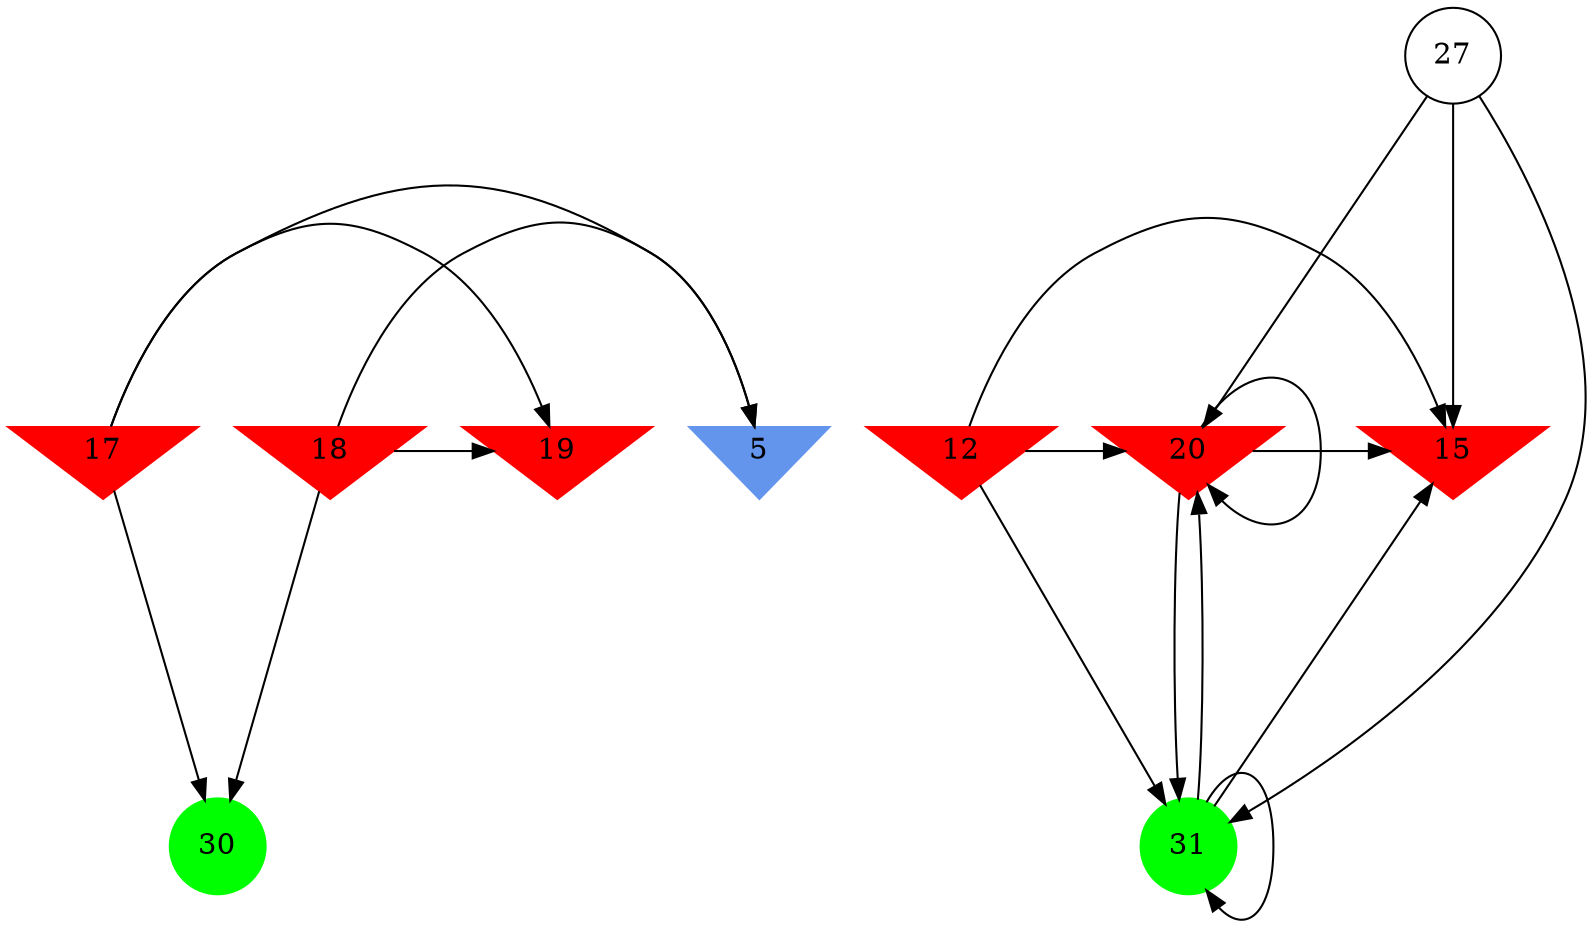 digraph brain {
	ranksep=2.0;
	5 [shape=invtriangle,style=filled,color=cornflowerblue];
	12 [shape=invtriangle,style=filled,color=red];
	15 [shape=invtriangle,style=filled,color=red];
	17 [shape=invtriangle,style=filled,color=red];
	18 [shape=invtriangle,style=filled,color=red];
	19 [shape=invtriangle,style=filled,color=red];
	20 [shape=invtriangle,style=filled,color=red];
	27 [shape=circle,color=black];
	30 [shape=circle,style=filled,color=green];
	31 [shape=circle,style=filled,color=green];
	12	->	31;
	12	->	15;
	12	->	20;
	31	->	31;
	31	->	15;
	31	->	20;
	27	->	31;
	27	->	15;
	27	->	20;
	20	->	31;
	20	->	15;
	20	->	20;
	18	->	30;
	18	->	19;
	18	->	5;
	17	->	30;
	17	->	19;
	17	->	5;
	{ rank=same; 5; 12; 15; 17; 18; 19; 20; }
	{ rank=same; 27; }
	{ rank=same; 30; 31; }
}
